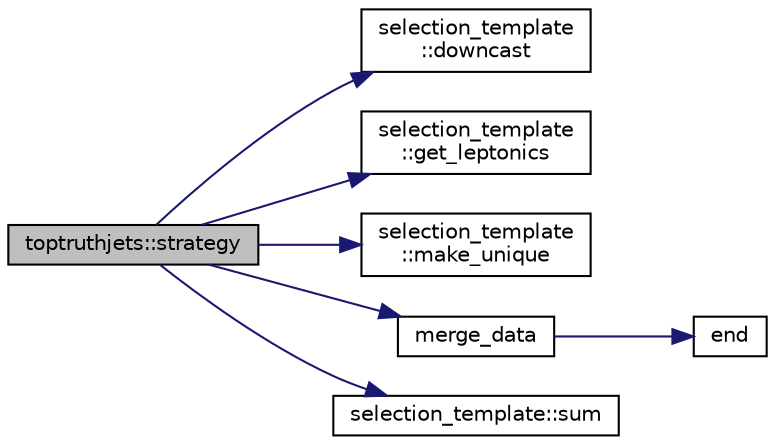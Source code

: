digraph "toptruthjets::strategy"
{
 // INTERACTIVE_SVG=YES
 // LATEX_PDF_SIZE
  edge [fontname="Helvetica",fontsize="10",labelfontname="Helvetica",labelfontsize="10"];
  node [fontname="Helvetica",fontsize="10",shape=record];
  rankdir="LR";
  Node1 [label="toptruthjets::strategy",height=0.2,width=0.4,color="black", fillcolor="grey75", style="filled", fontcolor="black",tooltip=" "];
  Node1 -> Node2 [color="midnightblue",fontsize="10",style="solid",fontname="Helvetica"];
  Node2 [label="selection_template\l::downcast",height=0.2,width=0.4,color="black", fillcolor="white", style="filled",URL="$classselection__template.html#ab32b926ee893cf56dc27913271658d1e",tooltip=" "];
  Node1 -> Node3 [color="midnightblue",fontsize="10",style="solid",fontname="Helvetica"];
  Node3 [label="selection_template\l::get_leptonics",height=0.2,width=0.4,color="black", fillcolor="white", style="filled",URL="$classselection__template.html#ad27d2cd85c19147b85b1e96ce73bdade",tooltip=" "];
  Node1 -> Node4 [color="midnightblue",fontsize="10",style="solid",fontname="Helvetica"];
  Node4 [label="selection_template\l::make_unique",height=0.2,width=0.4,color="black", fillcolor="white", style="filled",URL="$classselection__template.html#ab760e9d895d74e62a9d4bfe436568a86",tooltip=" "];
  Node1 -> Node5 [color="midnightblue",fontsize="10",style="solid",fontname="Helvetica"];
  Node5 [label="merge_data",height=0.2,width=0.4,color="black", fillcolor="white", style="filled",URL="$merge__cast_8h.html#a205af11d07be8d10770e7392817fc5c3",tooltip=" "];
  Node5 -> Node6 [color="midnightblue",fontsize="10",style="solid",fontname="Helvetica"];
  Node6 [label="end",height=0.2,width=0.4,color="black", fillcolor="white", style="filled",URL="$_3name_4_8h.html#a64e9fa75beda50a9e8400ee0d4e61984",tooltip=" "];
  Node1 -> Node7 [color="midnightblue",fontsize="10",style="solid",fontname="Helvetica"];
  Node7 [label="selection_template::sum",height=0.2,width=0.4,color="black", fillcolor="white", style="filled",URL="$classselection__template.html#a84df199f6022f2a5d27979d43de51547",tooltip=" "];
}
